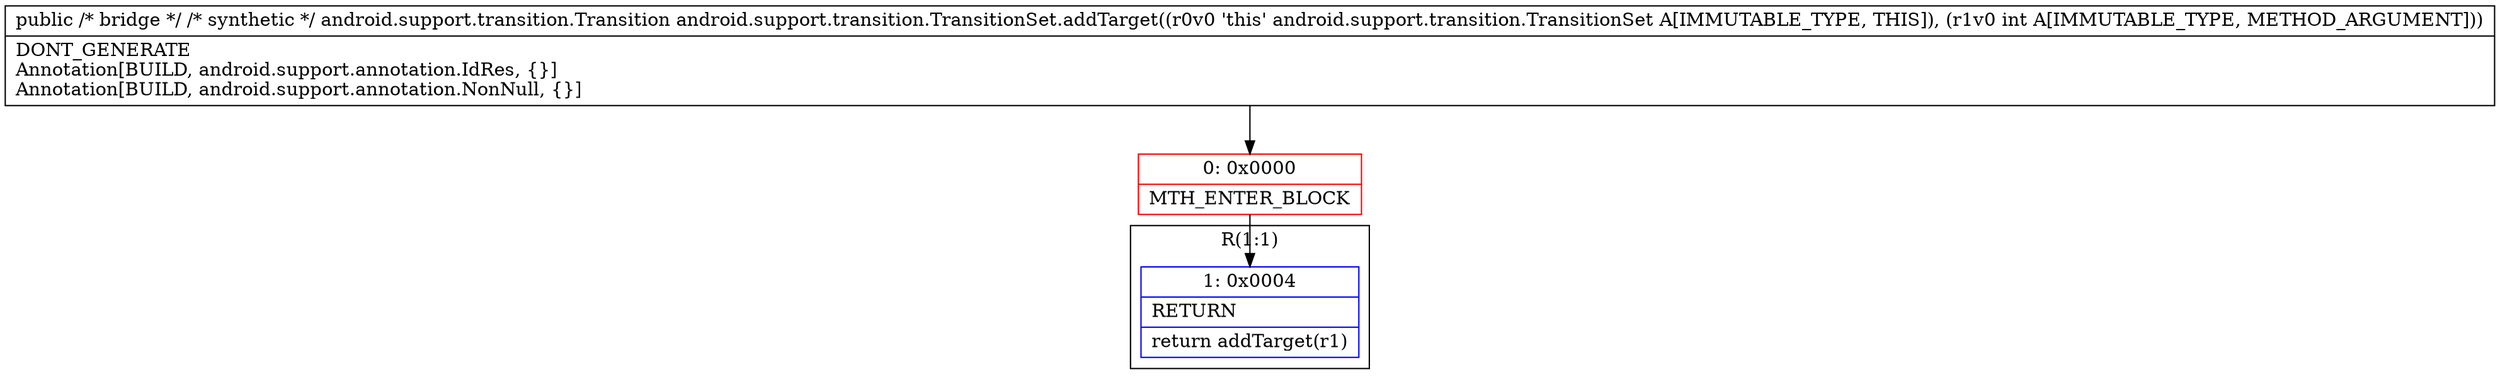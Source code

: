 digraph "CFG forandroid.support.transition.TransitionSet.addTarget(I)Landroid\/support\/transition\/Transition;" {
subgraph cluster_Region_551333920 {
label = "R(1:1)";
node [shape=record,color=blue];
Node_1 [shape=record,label="{1\:\ 0x0004|RETURN\l|return addTarget(r1)\l}"];
}
Node_0 [shape=record,color=red,label="{0\:\ 0x0000|MTH_ENTER_BLOCK\l}"];
MethodNode[shape=record,label="{public \/* bridge *\/ \/* synthetic *\/ android.support.transition.Transition android.support.transition.TransitionSet.addTarget((r0v0 'this' android.support.transition.TransitionSet A[IMMUTABLE_TYPE, THIS]), (r1v0 int A[IMMUTABLE_TYPE, METHOD_ARGUMENT]))  | DONT_GENERATE\lAnnotation[BUILD, android.support.annotation.IdRes, \{\}]\lAnnotation[BUILD, android.support.annotation.NonNull, \{\}]\l}"];
MethodNode -> Node_0;
Node_0 -> Node_1;
}


